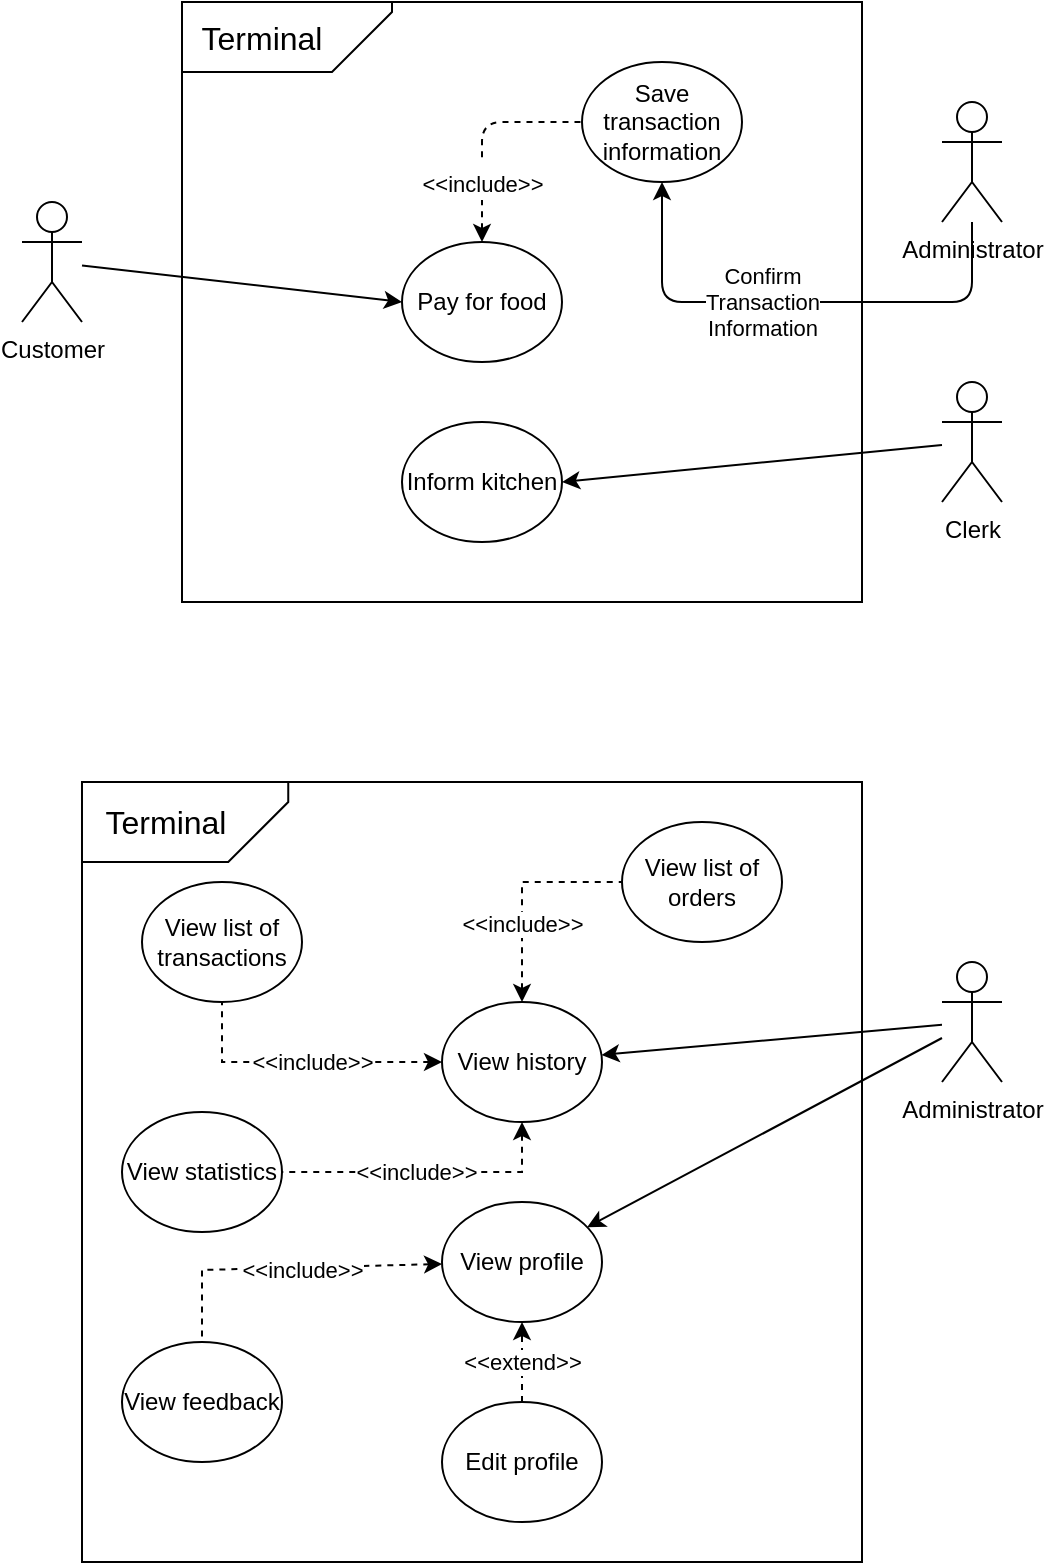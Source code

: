 <mxfile version="14.6.1" type="github">
  <diagram id="fI2FRLbe9Thx7USrb-zm" name="Page-1">
    <mxGraphModel dx="885" dy="487" grid="1" gridSize="10" guides="1" tooltips="1" connect="1" arrows="1" fold="1" page="1" pageScale="1" pageWidth="850" pageHeight="1100" math="0" shadow="0">
      <root>
        <mxCell id="0" />
        <mxCell id="1" parent="0" />
        <mxCell id="z9ftaDmFX_MJndl0uFdB-8" value="" style="rounded=0;whiteSpace=wrap;html=1;" parent="1" vertex="1">
          <mxGeometry x="150" y="20" width="340" height="300" as="geometry" />
        </mxCell>
        <mxCell id="z9ftaDmFX_MJndl0uFdB-9" style="rounded=1;orthogonalLoop=1;jettySize=auto;html=1;entryX=0;entryY=0.5;entryDx=0;entryDy=0;" parent="1" source="z9ftaDmFX_MJndl0uFdB-10" target="z9ftaDmFX_MJndl0uFdB-11" edge="1">
          <mxGeometry relative="1" as="geometry" />
        </mxCell>
        <mxCell id="z9ftaDmFX_MJndl0uFdB-10" value="Customer" style="shape=umlActor;verticalLabelPosition=bottom;verticalAlign=top;html=1;outlineConnect=0;" parent="1" vertex="1">
          <mxGeometry x="70" y="120" width="30" height="60" as="geometry" />
        </mxCell>
        <mxCell id="z9ftaDmFX_MJndl0uFdB-18" value="&lt;font style=&quot;font-size: 11px&quot;&gt;&amp;lt;&amp;lt;include&amp;gt;&amp;gt;&lt;/font&gt;" style="edgeStyle=orthogonalEdgeStyle;rounded=1;orthogonalLoop=1;jettySize=auto;html=1;exitX=0.5;exitY=0;exitDx=0;exitDy=0;entryX=0;entryY=0.5;entryDx=0;entryDy=0;fontSize=16;dashed=1;startArrow=classic;startFill=1;endArrow=none;endFill=0;" parent="1" source="z9ftaDmFX_MJndl0uFdB-11" target="z9ftaDmFX_MJndl0uFdB-16" edge="1">
          <mxGeometry x="-0.429" relative="1" as="geometry">
            <mxPoint as="offset" />
          </mxGeometry>
        </mxCell>
        <mxCell id="z9ftaDmFX_MJndl0uFdB-11" value="Pay for food" style="ellipse;whiteSpace=wrap;html=1;" parent="1" vertex="1">
          <mxGeometry x="260" y="140" width="80" height="60" as="geometry" />
        </mxCell>
        <mxCell id="z9ftaDmFX_MJndl0uFdB-14" style="rounded=1;orthogonalLoop=1;jettySize=auto;html=1;entryX=0.5;entryY=1;entryDx=0;entryDy=0;edgeStyle=elbowEdgeStyle;" parent="1" source="z9ftaDmFX_MJndl0uFdB-12" target="z9ftaDmFX_MJndl0uFdB-16" edge="1">
          <mxGeometry relative="1" as="geometry">
            <mxPoint x="440" y="140" as="targetPoint" />
            <Array as="points">
              <mxPoint x="470" y="170" />
            </Array>
          </mxGeometry>
        </mxCell>
        <mxCell id="ugJsPAuL-UzY0XyQehgj-15" value="Confirm&lt;br&gt;Transaction&lt;br&gt;Information" style="edgeLabel;html=1;align=center;verticalAlign=middle;resizable=0;points=[];" vertex="1" connectable="0" parent="z9ftaDmFX_MJndl0uFdB-14">
          <mxGeometry x="0.297" y="-1" relative="1" as="geometry">
            <mxPoint x="20" y="1" as="offset" />
          </mxGeometry>
        </mxCell>
        <mxCell id="z9ftaDmFX_MJndl0uFdB-20" style="edgeStyle=none;rounded=1;orthogonalLoop=1;jettySize=auto;html=1;entryX=1;entryY=0.5;entryDx=0;entryDy=0;fontSize=16;" parent="1" source="ugJsPAuL-UzY0XyQehgj-14" target="z9ftaDmFX_MJndl0uFdB-19" edge="1">
          <mxGeometry relative="1" as="geometry">
            <mxPoint x="520" y="230" as="sourcePoint" />
          </mxGeometry>
        </mxCell>
        <mxCell id="z9ftaDmFX_MJndl0uFdB-12" value="Administrator" style="shape=umlActor;verticalLabelPosition=bottom;verticalAlign=top;html=1;outlineConnect=0;" parent="1" vertex="1">
          <mxGeometry x="530" y="70" width="30" height="60" as="geometry" />
        </mxCell>
        <mxCell id="z9ftaDmFX_MJndl0uFdB-16" value="Save transaction information" style="ellipse;whiteSpace=wrap;html=1;" parent="1" vertex="1">
          <mxGeometry x="350" y="50" width="80" height="60" as="geometry" />
        </mxCell>
        <mxCell id="z9ftaDmFX_MJndl0uFdB-17" style="edgeStyle=none;rounded=1;orthogonalLoop=1;jettySize=auto;html=1;exitX=0.5;exitY=1;exitDx=0;exitDy=0;fontSize=16;" parent="1" source="z9ftaDmFX_MJndl0uFdB-16" target="z9ftaDmFX_MJndl0uFdB-16" edge="1">
          <mxGeometry relative="1" as="geometry" />
        </mxCell>
        <mxCell id="z9ftaDmFX_MJndl0uFdB-19" value="Inform kitchen" style="ellipse;whiteSpace=wrap;html=1;" parent="1" vertex="1">
          <mxGeometry x="260" y="230" width="80" height="60" as="geometry" />
        </mxCell>
        <mxCell id="ugJsPAuL-UzY0XyQehgj-1" value="" style="rounded=0;whiteSpace=wrap;html=1;" vertex="1" parent="1">
          <mxGeometry x="100" y="410" width="390" height="390" as="geometry" />
        </mxCell>
        <mxCell id="ugJsPAuL-UzY0XyQehgj-27" style="edgeStyle=none;rounded=0;orthogonalLoop=1;jettySize=auto;html=1;" edge="1" parent="1" source="ugJsPAuL-UzY0XyQehgj-8" target="ugJsPAuL-UzY0XyQehgj-26">
          <mxGeometry relative="1" as="geometry" />
        </mxCell>
        <mxCell id="ugJsPAuL-UzY0XyQehgj-34" style="edgeStyle=none;rounded=0;orthogonalLoop=1;jettySize=auto;html=1;" edge="1" parent="1" source="ugJsPAuL-UzY0XyQehgj-8" target="ugJsPAuL-UzY0XyQehgj-33">
          <mxGeometry relative="1" as="geometry" />
        </mxCell>
        <mxCell id="ugJsPAuL-UzY0XyQehgj-8" value="Administrator" style="shape=umlActor;verticalLabelPosition=bottom;verticalAlign=top;html=1;outlineConnect=0;" vertex="1" parent="1">
          <mxGeometry x="530" y="500" width="30" height="60" as="geometry" />
        </mxCell>
        <mxCell id="ugJsPAuL-UzY0XyQehgj-12" style="edgeStyle=none;rounded=1;orthogonalLoop=1;jettySize=auto;html=1;exitX=0.5;exitY=1;exitDx=0;exitDy=0;fontSize=16;" edge="1" parent="1">
          <mxGeometry relative="1" as="geometry">
            <mxPoint x="270" y="510" as="sourcePoint" />
            <mxPoint x="270" y="510" as="targetPoint" />
          </mxGeometry>
        </mxCell>
        <mxCell id="ugJsPAuL-UzY0XyQehgj-14" value="Clerk" style="shape=umlActor;verticalLabelPosition=bottom;verticalAlign=top;html=1;outlineConnect=0;" vertex="1" parent="1">
          <mxGeometry x="530" y="210" width="30" height="60" as="geometry" />
        </mxCell>
        <mxCell id="ugJsPAuL-UzY0XyQehgj-17" value="" style="shape=card;whiteSpace=wrap;html=1;rotation=-90;flipH=0;flipV=1;" vertex="1" parent="1">
          <mxGeometry x="185" y="-15" width="35" height="105" as="geometry" />
        </mxCell>
        <mxCell id="ugJsPAuL-UzY0XyQehgj-18" value="Terminal" style="text;html=1;strokeColor=none;fillColor=none;align=center;verticalAlign=middle;whiteSpace=wrap;rounded=0;fontSize=16;" vertex="1" parent="1">
          <mxGeometry x="160" y="27.5" width="60" height="20" as="geometry" />
        </mxCell>
        <mxCell id="ugJsPAuL-UzY0XyQehgj-19" value="View list of transactions" style="ellipse;whiteSpace=wrap;html=1;" vertex="1" parent="1">
          <mxGeometry x="130" y="460" width="80" height="60" as="geometry" />
        </mxCell>
        <mxCell id="ugJsPAuL-UzY0XyQehgj-20" value="View list of orders" style="ellipse;whiteSpace=wrap;html=1;" vertex="1" parent="1">
          <mxGeometry x="370" y="430" width="80" height="60" as="geometry" />
        </mxCell>
        <mxCell id="ugJsPAuL-UzY0XyQehgj-21" value="View statistics" style="ellipse;whiteSpace=wrap;html=1;" vertex="1" parent="1">
          <mxGeometry x="120" y="575" width="80" height="60" as="geometry" />
        </mxCell>
        <mxCell id="ugJsPAuL-UzY0XyQehgj-28" value="&amp;lt;&amp;lt;include&amp;gt;&amp;gt;" style="edgeStyle=none;rounded=0;orthogonalLoop=1;jettySize=auto;html=1;exitX=0;exitY=0.5;exitDx=0;exitDy=0;dashed=1;endArrow=none;endFill=0;startArrow=classic;startFill=1;" edge="1" parent="1" source="ugJsPAuL-UzY0XyQehgj-26" target="ugJsPAuL-UzY0XyQehgj-19">
          <mxGeometry x="-0.066" relative="1" as="geometry">
            <Array as="points">
              <mxPoint x="170" y="550" />
            </Array>
            <mxPoint as="offset" />
          </mxGeometry>
        </mxCell>
        <mxCell id="ugJsPAuL-UzY0XyQehgj-29" value="&amp;lt;&amp;lt;include&amp;gt;&amp;gt;" style="edgeStyle=none;rounded=0;orthogonalLoop=1;jettySize=auto;html=1;exitX=0.5;exitY=1;exitDx=0;exitDy=0;dashed=1;startArrow=classic;startFill=1;endArrow=none;endFill=0;" edge="1" parent="1" source="ugJsPAuL-UzY0XyQehgj-26" target="ugJsPAuL-UzY0XyQehgj-21">
          <mxGeometry x="0.073" relative="1" as="geometry">
            <Array as="points">
              <mxPoint x="320" y="605" />
            </Array>
            <mxPoint as="offset" />
          </mxGeometry>
        </mxCell>
        <mxCell id="ugJsPAuL-UzY0XyQehgj-26" value="View history" style="ellipse;whiteSpace=wrap;html=1;" vertex="1" parent="1">
          <mxGeometry x="280" y="520" width="80" height="60" as="geometry" />
        </mxCell>
        <mxCell id="ugJsPAuL-UzY0XyQehgj-31" value="&amp;lt;&amp;lt;include&amp;gt;&amp;gt;" style="edgeStyle=none;rounded=0;orthogonalLoop=1;jettySize=auto;html=1;exitX=0.5;exitY=0;exitDx=0;exitDy=0;dashed=1;startArrow=classic;startFill=1;endArrow=none;endFill=0;" edge="1" parent="1" source="ugJsPAuL-UzY0XyQehgj-26" target="ugJsPAuL-UzY0XyQehgj-20">
          <mxGeometry x="-0.28" relative="1" as="geometry">
            <mxPoint x="301.716" y="538.787" as="sourcePoint" />
            <mxPoint x="252.5" y="500" as="targetPoint" />
            <Array as="points">
              <mxPoint x="320" y="460" />
            </Array>
            <mxPoint as="offset" />
          </mxGeometry>
        </mxCell>
        <mxCell id="ugJsPAuL-UzY0XyQehgj-33" value="View profile" style="ellipse;whiteSpace=wrap;html=1;" vertex="1" parent="1">
          <mxGeometry x="280" y="620" width="80" height="60" as="geometry" />
        </mxCell>
        <mxCell id="ugJsPAuL-UzY0XyQehgj-35" value="View feedback" style="ellipse;whiteSpace=wrap;html=1;" vertex="1" parent="1">
          <mxGeometry x="120" y="690" width="80" height="60" as="geometry" />
        </mxCell>
        <mxCell id="ugJsPAuL-UzY0XyQehgj-36" value="&amp;lt;&amp;lt;include&amp;gt;&amp;gt;" style="edgeStyle=none;rounded=0;orthogonalLoop=1;jettySize=auto;html=1;dashed=1;entryX=0.5;entryY=0;entryDx=0;entryDy=0;startArrow=classic;startFill=1;endArrow=none;endFill=0;" edge="1" parent="1" target="ugJsPAuL-UzY0XyQehgj-35" source="ugJsPAuL-UzY0XyQehgj-33">
          <mxGeometry x="-0.102" y="1" relative="1" as="geometry">
            <mxPoint x="320" y="685" as="sourcePoint" />
            <Array as="points">
              <mxPoint x="160" y="654" />
            </Array>
            <mxPoint as="offset" />
          </mxGeometry>
        </mxCell>
        <mxCell id="ugJsPAuL-UzY0XyQehgj-38" value="&amp;lt;&amp;lt;extend&amp;gt;&amp;gt;" style="edgeStyle=none;rounded=0;orthogonalLoop=1;jettySize=auto;html=1;exitX=0.5;exitY=0;exitDx=0;exitDy=0;entryX=0.5;entryY=1;entryDx=0;entryDy=0;dashed=1;" edge="1" parent="1" source="ugJsPAuL-UzY0XyQehgj-37" target="ugJsPAuL-UzY0XyQehgj-33">
          <mxGeometry relative="1" as="geometry" />
        </mxCell>
        <mxCell id="ugJsPAuL-UzY0XyQehgj-37" value="Edit profile" style="ellipse;whiteSpace=wrap;html=1;" vertex="1" parent="1">
          <mxGeometry x="280" y="720" width="80" height="60" as="geometry" />
        </mxCell>
        <mxCell id="ugJsPAuL-UzY0XyQehgj-39" value="" style="shape=card;whiteSpace=wrap;html=1;rotation=-90;flipH=0;flipV=1;" vertex="1" parent="1">
          <mxGeometry x="131.56" y="378.44" width="40" height="103.13" as="geometry" />
        </mxCell>
        <mxCell id="ugJsPAuL-UzY0XyQehgj-40" value="Terminal" style="text;html=1;strokeColor=none;fillColor=none;align=center;verticalAlign=middle;whiteSpace=wrap;rounded=0;fontSize=16;" vertex="1" parent="1">
          <mxGeometry x="111.56" y="420.01" width="60" height="20" as="geometry" />
        </mxCell>
      </root>
    </mxGraphModel>
  </diagram>
</mxfile>
